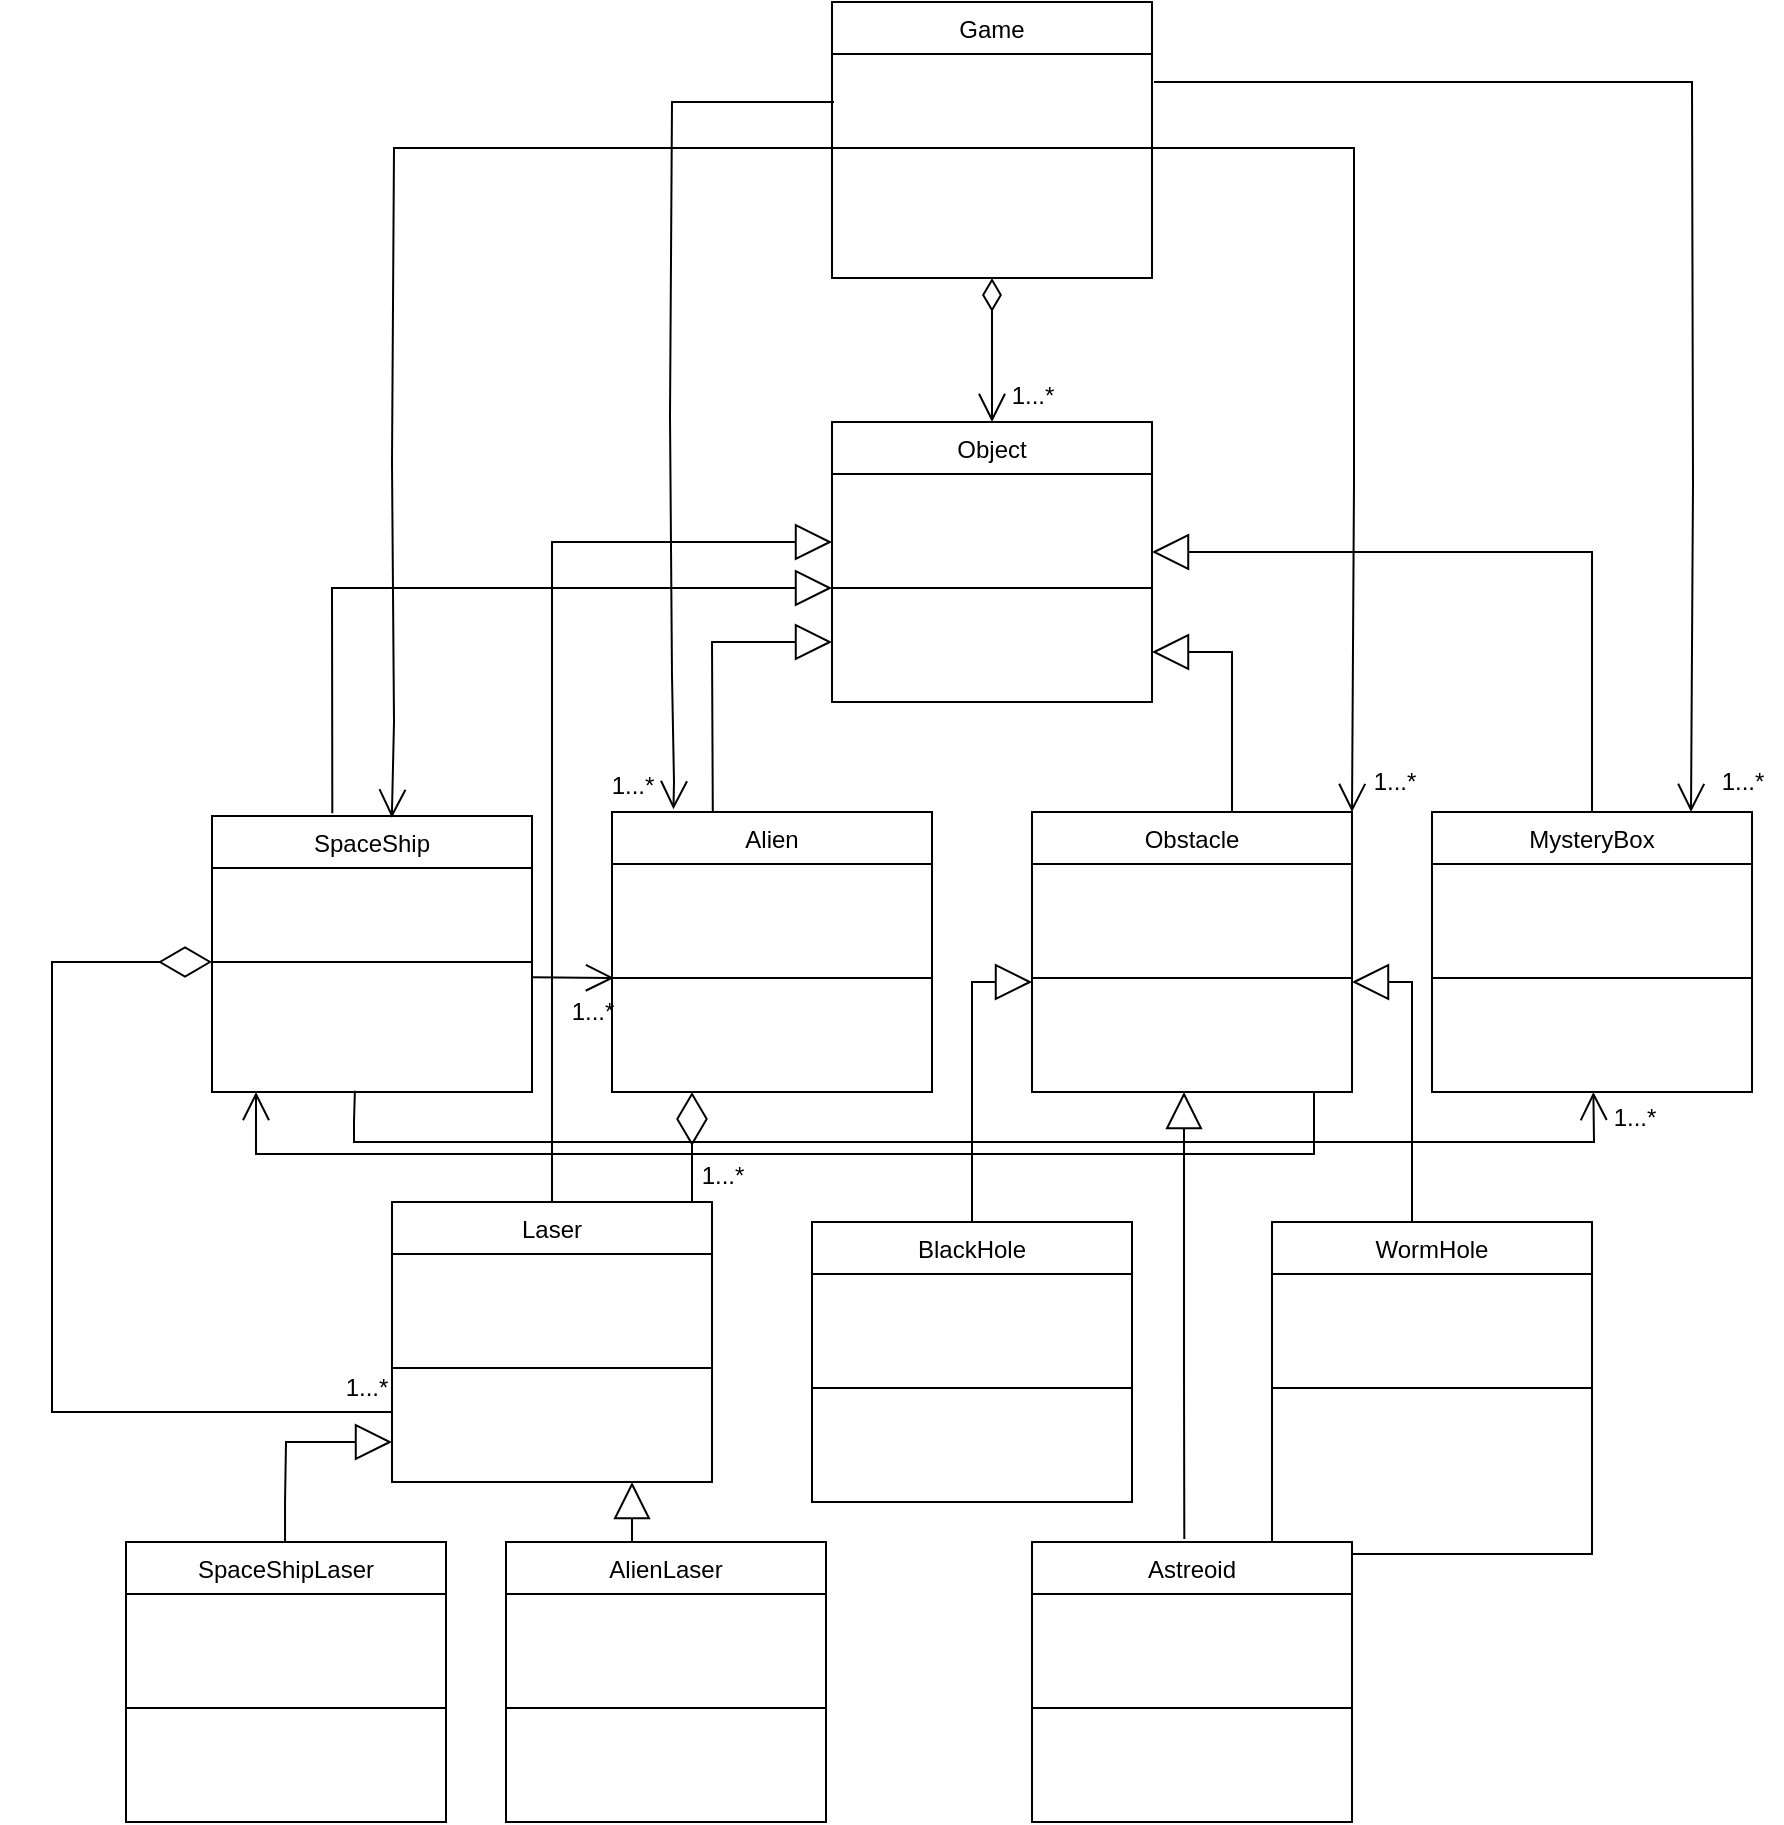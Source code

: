 <mxfile version="21.1.4" type="github">
  <diagram id="lubm0k9jyPDdO1Zf7azb" name="Sayfa -1">
    <mxGraphModel dx="2117" dy="541" grid="1" gridSize="10" guides="1" tooltips="1" connect="1" arrows="1" fold="1" page="1" pageScale="1" pageWidth="827" pageHeight="1169" math="0" shadow="0">
      <root>
        <mxCell id="WIyWlLk6GJQsqaUBKTNV-0" />
        <mxCell id="WIyWlLk6GJQsqaUBKTNV-1" parent="WIyWlLk6GJQsqaUBKTNV-0" />
        <mxCell id="gMKxESJ84tpYG7xQci_V-18" value="" style="endArrow=open;html=1;endSize=12;startArrow=diamondThin;startSize=14;startFill=0;edgeStyle=orthogonalEdgeStyle;align=left;verticalAlign=bottom;rounded=0;" parent="WIyWlLk6GJQsqaUBKTNV-1" edge="1">
          <mxGeometry x="-1" y="3" relative="1" as="geometry">
            <mxPoint x="59" y="218" as="sourcePoint" />
            <mxPoint x="59" y="290" as="targetPoint" />
            <Array as="points">
              <mxPoint x="59" y="288" />
            </Array>
          </mxGeometry>
        </mxCell>
        <mxCell id="zkfFHV4jXpPFQw0GAbJ--0" value="Game" style="swimlane;fontStyle=0;align=center;verticalAlign=top;childLayout=stackLayout;horizontal=1;startSize=26;horizontalStack=0;resizeParent=1;resizeLast=0;collapsible=1;marginBottom=0;rounded=0;shadow=0;strokeWidth=1;" parent="WIyWlLk6GJQsqaUBKTNV-1" vertex="1">
          <mxGeometry x="-21" y="80" width="160" height="138" as="geometry">
            <mxRectangle x="230" y="140" width="160" height="26" as="alternateBounds" />
          </mxGeometry>
        </mxCell>
        <mxCell id="Vok7YTthwsA8ZRmeQMo5-18" value="" style="endArrow=open;endFill=1;endSize=12;html=1;rounded=0;entryX=0.192;entryY=-0.01;entryDx=0;entryDy=0;entryPerimeter=0;" edge="1" parent="zkfFHV4jXpPFQw0GAbJ--0" target="gMKxESJ84tpYG7xQci_V-3">
          <mxGeometry width="160" relative="1" as="geometry">
            <mxPoint x="1" y="50" as="sourcePoint" />
            <mxPoint x="-81" y="385" as="targetPoint" />
            <Array as="points">
              <mxPoint x="-80" y="50" />
              <mxPoint x="-81" y="207" />
              <mxPoint x="-80" y="337" />
              <mxPoint x="-79" y="390" />
            </Array>
          </mxGeometry>
        </mxCell>
        <mxCell id="zkfFHV4jXpPFQw0GAbJ--4" value="" style="line;html=1;strokeWidth=1;align=left;verticalAlign=middle;spacingTop=-1;spacingLeft=3;spacingRight=3;rotatable=0;labelPosition=right;points=[];portConstraint=eastwest;" parent="zkfFHV4jXpPFQw0GAbJ--0" vertex="1">
          <mxGeometry y="26" width="160" height="94" as="geometry" />
        </mxCell>
        <mxCell id="zkfFHV4jXpPFQw0GAbJ--6" value="SpaceShip" style="swimlane;fontStyle=0;align=center;verticalAlign=top;childLayout=stackLayout;horizontal=1;startSize=26;horizontalStack=0;resizeParent=1;resizeLast=0;collapsible=1;marginBottom=0;rounded=0;shadow=0;strokeWidth=1;" parent="WIyWlLk6GJQsqaUBKTNV-1" vertex="1">
          <mxGeometry x="-331" y="487" width="160" height="138" as="geometry">
            <mxRectangle x="130" y="380" width="160" height="26" as="alternateBounds" />
          </mxGeometry>
        </mxCell>
        <mxCell id="zkfFHV4jXpPFQw0GAbJ--9" value="" style="line;html=1;strokeWidth=1;align=left;verticalAlign=middle;spacingTop=-1;spacingLeft=3;spacingRight=3;rotatable=0;labelPosition=right;points=[];portConstraint=eastwest;" parent="zkfFHV4jXpPFQw0GAbJ--6" vertex="1">
          <mxGeometry y="26" width="160" height="94" as="geometry" />
        </mxCell>
        <mxCell id="zkfFHV4jXpPFQw0GAbJ--17" value="Object" style="swimlane;fontStyle=0;align=center;verticalAlign=top;childLayout=stackLayout;horizontal=1;startSize=26;horizontalStack=0;resizeParent=1;resizeLast=0;collapsible=1;marginBottom=0;rounded=0;shadow=0;strokeWidth=1;" parent="WIyWlLk6GJQsqaUBKTNV-1" vertex="1">
          <mxGeometry x="-21" y="290" width="160" height="140" as="geometry">
            <mxRectangle x="550" y="140" width="160" height="26" as="alternateBounds" />
          </mxGeometry>
        </mxCell>
        <mxCell id="zkfFHV4jXpPFQw0GAbJ--23" value="" style="line;html=1;strokeWidth=1;align=left;verticalAlign=middle;spacingTop=-1;spacingLeft=3;spacingRight=3;rotatable=0;labelPosition=right;points=[];portConstraint=eastwest;" parent="zkfFHV4jXpPFQw0GAbJ--17" vertex="1">
          <mxGeometry y="26" width="160" height="114" as="geometry" />
        </mxCell>
        <mxCell id="gMKxESJ84tpYG7xQci_V-3" value="Alien" style="swimlane;fontStyle=0;align=center;verticalAlign=top;childLayout=stackLayout;horizontal=1;startSize=26;horizontalStack=0;resizeParent=1;resizeLast=0;collapsible=1;marginBottom=0;rounded=0;shadow=0;strokeWidth=1;" parent="WIyWlLk6GJQsqaUBKTNV-1" vertex="1">
          <mxGeometry x="-131" y="485" width="160" height="140" as="geometry">
            <mxRectangle x="550" y="140" width="160" height="26" as="alternateBounds" />
          </mxGeometry>
        </mxCell>
        <mxCell id="gMKxESJ84tpYG7xQci_V-4" value="" style="line;html=1;strokeWidth=1;align=left;verticalAlign=middle;spacingTop=-1;spacingLeft=3;spacingRight=3;rotatable=0;labelPosition=right;points=[];portConstraint=eastwest;" parent="gMKxESJ84tpYG7xQci_V-3" vertex="1">
          <mxGeometry y="26" width="160" height="114" as="geometry" />
        </mxCell>
        <mxCell id="Vok7YTthwsA8ZRmeQMo5-11" value="" style="endArrow=open;endFill=1;endSize=12;html=1;rounded=0;" edge="1" parent="gMKxESJ84tpYG7xQci_V-3">
          <mxGeometry width="160" relative="1" as="geometry">
            <mxPoint x="-40" y="82.67" as="sourcePoint" />
            <mxPoint x="1" y="83" as="targetPoint" />
          </mxGeometry>
        </mxCell>
        <mxCell id="gMKxESJ84tpYG7xQci_V-5" value="Laser" style="swimlane;fontStyle=0;align=center;verticalAlign=top;childLayout=stackLayout;horizontal=1;startSize=26;horizontalStack=0;resizeParent=1;resizeLast=0;collapsible=1;marginBottom=0;rounded=0;shadow=0;strokeWidth=1;" parent="WIyWlLk6GJQsqaUBKTNV-1" vertex="1">
          <mxGeometry x="-241" y="680" width="160" height="140" as="geometry">
            <mxRectangle x="550" y="140" width="160" height="26" as="alternateBounds" />
          </mxGeometry>
        </mxCell>
        <mxCell id="gMKxESJ84tpYG7xQci_V-6" value="" style="line;html=1;strokeWidth=1;align=left;verticalAlign=middle;spacingTop=-1;spacingLeft=3;spacingRight=3;rotatable=0;labelPosition=right;points=[];portConstraint=eastwest;" parent="gMKxESJ84tpYG7xQci_V-5" vertex="1">
          <mxGeometry y="26" width="160" height="114" as="geometry" />
        </mxCell>
        <mxCell id="gMKxESJ84tpYG7xQci_V-7" value="Obstacle" style="swimlane;fontStyle=0;align=center;verticalAlign=top;childLayout=stackLayout;horizontal=1;startSize=26;horizontalStack=0;resizeParent=1;resizeLast=0;collapsible=1;marginBottom=0;rounded=0;shadow=0;strokeWidth=1;" parent="WIyWlLk6GJQsqaUBKTNV-1" vertex="1">
          <mxGeometry x="79" y="485" width="160" height="140" as="geometry">
            <mxRectangle x="550" y="140" width="160" height="26" as="alternateBounds" />
          </mxGeometry>
        </mxCell>
        <mxCell id="gMKxESJ84tpYG7xQci_V-8" value="" style="line;html=1;strokeWidth=1;align=left;verticalAlign=middle;spacingTop=-1;spacingLeft=3;spacingRight=3;rotatable=0;labelPosition=right;points=[];portConstraint=eastwest;" parent="gMKxESJ84tpYG7xQci_V-7" vertex="1">
          <mxGeometry y="26" width="160" height="114" as="geometry" />
        </mxCell>
        <mxCell id="gMKxESJ84tpYG7xQci_V-31" value="" style="endArrow=block;endSize=16;endFill=0;html=1;rounded=0;" parent="gMKxESJ84tpYG7xQci_V-7" edge="1">
          <mxGeometry width="160" relative="1" as="geometry">
            <mxPoint x="190" y="205" as="sourcePoint" />
            <mxPoint x="160" y="85" as="targetPoint" />
            <Array as="points">
              <mxPoint x="190" y="85" />
            </Array>
          </mxGeometry>
        </mxCell>
        <mxCell id="gMKxESJ84tpYG7xQci_V-9" value="BlackHole" style="swimlane;fontStyle=0;align=center;verticalAlign=top;childLayout=stackLayout;horizontal=1;startSize=26;horizontalStack=0;resizeParent=1;resizeLast=0;collapsible=1;marginBottom=0;rounded=0;shadow=0;strokeWidth=1;" parent="WIyWlLk6GJQsqaUBKTNV-1" vertex="1">
          <mxGeometry x="-31" y="690" width="160" height="140" as="geometry">
            <mxRectangle x="550" y="140" width="160" height="26" as="alternateBounds" />
          </mxGeometry>
        </mxCell>
        <mxCell id="gMKxESJ84tpYG7xQci_V-10" value="" style="line;html=1;strokeWidth=1;align=left;verticalAlign=middle;spacingTop=-1;spacingLeft=3;spacingRight=3;rotatable=0;labelPosition=right;points=[];portConstraint=eastwest;" parent="gMKxESJ84tpYG7xQci_V-9" vertex="1">
          <mxGeometry y="26" width="160" height="114" as="geometry" />
        </mxCell>
        <mxCell id="gMKxESJ84tpYG7xQci_V-11" value="WormHole" style="swimlane;fontStyle=0;align=center;verticalAlign=top;childLayout=stackLayout;horizontal=1;startSize=26;horizontalStack=0;resizeParent=1;resizeLast=0;collapsible=1;marginBottom=0;rounded=0;shadow=0;strokeWidth=1;" parent="WIyWlLk6GJQsqaUBKTNV-1" vertex="1">
          <mxGeometry x="199" y="690" width="160" height="166" as="geometry">
            <mxRectangle x="550" y="140" width="160" height="26" as="alternateBounds" />
          </mxGeometry>
        </mxCell>
        <mxCell id="gMKxESJ84tpYG7xQci_V-12" value="" style="line;html=1;strokeWidth=1;align=left;verticalAlign=middle;spacingTop=-1;spacingLeft=3;spacingRight=3;rotatable=0;labelPosition=right;points=[];portConstraint=eastwest;" parent="gMKxESJ84tpYG7xQci_V-11" vertex="1">
          <mxGeometry y="26" width="160" height="114" as="geometry" />
        </mxCell>
        <mxCell id="gMKxESJ84tpYG7xQci_V-13" value="Astreoid" style="swimlane;fontStyle=0;align=center;verticalAlign=top;childLayout=stackLayout;horizontal=1;startSize=26;horizontalStack=0;resizeParent=1;resizeLast=0;collapsible=1;marginBottom=0;rounded=0;shadow=0;strokeWidth=1;" parent="WIyWlLk6GJQsqaUBKTNV-1" vertex="1">
          <mxGeometry x="79" y="850" width="160" height="140" as="geometry">
            <mxRectangle x="550" y="140" width="160" height="26" as="alternateBounds" />
          </mxGeometry>
        </mxCell>
        <mxCell id="gMKxESJ84tpYG7xQci_V-14" value="" style="line;html=1;strokeWidth=1;align=left;verticalAlign=middle;spacingTop=-1;spacingLeft=3;spacingRight=3;rotatable=0;labelPosition=right;points=[];portConstraint=eastwest;" parent="gMKxESJ84tpYG7xQci_V-13" vertex="1">
          <mxGeometry y="26" width="160" height="114" as="geometry" />
        </mxCell>
        <mxCell id="gMKxESJ84tpYG7xQci_V-15" value="MysteryBox" style="swimlane;fontStyle=0;align=center;verticalAlign=top;childLayout=stackLayout;horizontal=1;startSize=26;horizontalStack=0;resizeParent=1;resizeLast=0;collapsible=1;marginBottom=0;rounded=0;shadow=0;strokeWidth=1;" parent="WIyWlLk6GJQsqaUBKTNV-1" vertex="1">
          <mxGeometry x="279" y="485" width="160" height="140" as="geometry">
            <mxRectangle x="550" y="140" width="160" height="26" as="alternateBounds" />
          </mxGeometry>
        </mxCell>
        <mxCell id="gMKxESJ84tpYG7xQci_V-16" value="" style="line;html=1;strokeWidth=1;align=left;verticalAlign=middle;spacingTop=-1;spacingLeft=3;spacingRight=3;rotatable=0;labelPosition=right;points=[];portConstraint=eastwest;" parent="gMKxESJ84tpYG7xQci_V-15" vertex="1">
          <mxGeometry y="26" width="160" height="114" as="geometry" />
        </mxCell>
        <mxCell id="gMKxESJ84tpYG7xQci_V-20" value="" style="endArrow=block;endSize=16;endFill=0;html=1;rounded=0;exitX=0.376;exitY=-0.01;exitDx=0;exitDy=0;exitPerimeter=0;" parent="WIyWlLk6GJQsqaUBKTNV-1" source="zkfFHV4jXpPFQw0GAbJ--6" target="zkfFHV4jXpPFQw0GAbJ--23" edge="1">
          <mxGeometry width="160" relative="1" as="geometry">
            <mxPoint x="-271" y="480" as="sourcePoint" />
            <mxPoint x="-71" y="370" as="targetPoint" />
            <Array as="points">
              <mxPoint x="-271" y="373" />
            </Array>
          </mxGeometry>
        </mxCell>
        <mxCell id="gMKxESJ84tpYG7xQci_V-21" value="" style="endArrow=block;endSize=16;endFill=0;html=1;rounded=0;exitX=0.315;exitY=0.002;exitDx=0;exitDy=0;exitPerimeter=0;" parent="WIyWlLk6GJQsqaUBKTNV-1" source="gMKxESJ84tpYG7xQci_V-3" edge="1">
          <mxGeometry width="160" relative="1" as="geometry">
            <mxPoint x="-81" y="480" as="sourcePoint" />
            <mxPoint x="-21" y="400" as="targetPoint" />
            <Array as="points">
              <mxPoint x="-81" y="400" />
            </Array>
          </mxGeometry>
        </mxCell>
        <mxCell id="gMKxESJ84tpYG7xQci_V-22" value="" style="endArrow=block;endSize=16;endFill=0;html=1;rounded=0;" parent="WIyWlLk6GJQsqaUBKTNV-1" edge="1">
          <mxGeometry width="160" relative="1" as="geometry">
            <mxPoint x="-161" y="680" as="sourcePoint" />
            <mxPoint x="-21" y="350" as="targetPoint" />
            <Array as="points">
              <mxPoint x="-161" y="350" />
            </Array>
          </mxGeometry>
        </mxCell>
        <mxCell id="gMKxESJ84tpYG7xQci_V-27" value="" style="endArrow=block;endSize=16;endFill=0;html=1;rounded=0;" parent="WIyWlLk6GJQsqaUBKTNV-1" edge="1">
          <mxGeometry width="160" relative="1" as="geometry">
            <mxPoint x="179" y="485" as="sourcePoint" />
            <mxPoint x="139" y="405" as="targetPoint" />
            <Array as="points">
              <mxPoint x="179" y="405" />
            </Array>
          </mxGeometry>
        </mxCell>
        <mxCell id="gMKxESJ84tpYG7xQci_V-28" value="" style="endArrow=block;endSize=16;endFill=0;html=1;rounded=0;exitX=0.5;exitY=0;exitDx=0;exitDy=0;" parent="WIyWlLk6GJQsqaUBKTNV-1" source="gMKxESJ84tpYG7xQci_V-15" edge="1">
          <mxGeometry width="160" relative="1" as="geometry">
            <mxPoint x="349" y="485" as="sourcePoint" />
            <mxPoint x="139" y="355" as="targetPoint" />
            <Array as="points">
              <mxPoint x="359" y="355" />
            </Array>
          </mxGeometry>
        </mxCell>
        <mxCell id="gMKxESJ84tpYG7xQci_V-30" value="" style="endArrow=block;endSize=16;endFill=0;html=1;rounded=0;exitX=0.5;exitY=0;exitDx=0;exitDy=0;" parent="WIyWlLk6GJQsqaUBKTNV-1" source="gMKxESJ84tpYG7xQci_V-9" edge="1">
          <mxGeometry width="160" relative="1" as="geometry">
            <mxPoint x="39" y="680" as="sourcePoint" />
            <mxPoint x="79" y="570" as="targetPoint" />
            <Array as="points">
              <mxPoint x="49" y="570" />
            </Array>
          </mxGeometry>
        </mxCell>
        <mxCell id="gMKxESJ84tpYG7xQci_V-32" value="" style="endArrow=block;endSize=16;endFill=0;html=1;rounded=0;exitX=0.476;exitY=-0.011;exitDx=0;exitDy=0;exitPerimeter=0;" parent="WIyWlLk6GJQsqaUBKTNV-1" source="gMKxESJ84tpYG7xQci_V-13" edge="1">
          <mxGeometry width="160" relative="1" as="geometry">
            <mxPoint x="156.04" y="841.78" as="sourcePoint" />
            <mxPoint x="155" y="625" as="targetPoint" />
            <Array as="points">
              <mxPoint x="155" y="765" />
              <mxPoint x="155" y="655" />
              <mxPoint x="155" y="645" />
            </Array>
          </mxGeometry>
        </mxCell>
        <mxCell id="gMKxESJ84tpYG7xQci_V-46" value="" style="endArrow=diamondThin;endFill=0;endSize=24;html=1;rounded=0;exitX=0;exitY=0.75;exitDx=0;exitDy=0;" parent="WIyWlLk6GJQsqaUBKTNV-1" source="gMKxESJ84tpYG7xQci_V-5" edge="1">
          <mxGeometry width="160" relative="1" as="geometry">
            <mxPoint x="-331" y="680" as="sourcePoint" />
            <mxPoint x="-331" y="560" as="targetPoint" />
            <Array as="points">
              <mxPoint x="-411" y="785" />
              <mxPoint x="-411" y="560" />
              <mxPoint x="-381" y="560" />
            </Array>
          </mxGeometry>
        </mxCell>
        <mxCell id="gMKxESJ84tpYG7xQci_V-49" value="" style="endArrow=diamondThin;endFill=0;endSize=24;html=1;rounded=0;entryX=0.25;entryY=1;entryDx=0;entryDy=0;" parent="WIyWlLk6GJQsqaUBKTNV-1" target="gMKxESJ84tpYG7xQci_V-3" edge="1">
          <mxGeometry width="160" relative="1" as="geometry">
            <mxPoint x="-91" y="680" as="sourcePoint" />
            <mxPoint x="69" y="720" as="targetPoint" />
          </mxGeometry>
        </mxCell>
        <mxCell id="gMKxESJ84tpYG7xQci_V-50" value="&lt;span style=&quot;font-weight: normal;&quot;&gt;&lt;font style=&quot;font-size: 12px;&quot;&gt;1...*&lt;br&gt;&lt;/font&gt;&lt;/span&gt;" style="text;align=center;fontStyle=1;verticalAlign=middle;spacingLeft=3;spacingRight=3;strokeColor=none;rotatable=0;points=[[0,0.5],[1,0.5]];portConstraint=eastwest;html=1;" parent="WIyWlLk6GJQsqaUBKTNV-1" vertex="1">
          <mxGeometry x="39" y="264" width="80" height="26" as="geometry" />
        </mxCell>
        <mxCell id="NQD3n6qVmrkn3B2P8fM2-14" value="&lt;span style=&quot;font-weight: 400;&quot;&gt;1...*&lt;br&gt;&lt;/span&gt;" style="text;align=center;fontStyle=1;verticalAlign=middle;spacingLeft=3;spacingRight=3;strokeColor=none;rotatable=0;points=[[0,0.5],[1,0.5]];portConstraint=eastwest;html=1;" parent="WIyWlLk6GJQsqaUBKTNV-1" vertex="1">
          <mxGeometry x="340" y="625" width="80" height="26" as="geometry" />
        </mxCell>
        <mxCell id="NQD3n6qVmrkn3B2P8fM2-15" value="&lt;span style=&quot;font-weight: 400;&quot;&gt;1...*&lt;br&gt;&lt;/span&gt;" style="text;align=center;fontStyle=1;verticalAlign=middle;spacingLeft=3;spacingRight=3;strokeColor=none;rotatable=0;points=[[0,0.5],[1,0.5]];portConstraint=eastwest;html=1;" parent="WIyWlLk6GJQsqaUBKTNV-1" vertex="1">
          <mxGeometry x="-294" y="760" width="80" height="26" as="geometry" />
        </mxCell>
        <mxCell id="NQD3n6qVmrkn3B2P8fM2-21" value="&lt;span style=&quot;font-weight: 400;&quot;&gt;1...*&lt;br&gt;&lt;/span&gt;" style="text;align=center;fontStyle=1;verticalAlign=middle;spacingLeft=3;spacingRight=3;strokeColor=none;rotatable=0;points=[[0,0.5],[1,0.5]];portConstraint=eastwest;html=1;" parent="WIyWlLk6GJQsqaUBKTNV-1" vertex="1">
          <mxGeometry x="-116" y="654" width="80" height="26" as="geometry" />
        </mxCell>
        <mxCell id="NQD3n6qVmrkn3B2P8fM2-24" value="&lt;span style=&quot;font-weight: 400;&quot;&gt;1...*&lt;br&gt;&lt;/span&gt;" style="text;align=center;fontStyle=1;verticalAlign=middle;spacingLeft=3;spacingRight=3;strokeColor=none;rotatable=0;points=[[0,0.5],[1,0.5]];portConstraint=eastwest;html=1;" parent="WIyWlLk6GJQsqaUBKTNV-1" vertex="1">
          <mxGeometry x="-181" y="572" width="80" height="26" as="geometry" />
        </mxCell>
        <mxCell id="NQD3n6qVmrkn3B2P8fM2-37" value="SpaceShipLaser" style="swimlane;fontStyle=0;align=center;verticalAlign=top;childLayout=stackLayout;horizontal=1;startSize=26;horizontalStack=0;resizeParent=1;resizeLast=0;collapsible=1;marginBottom=0;rounded=0;shadow=0;strokeWidth=1;" parent="WIyWlLk6GJQsqaUBKTNV-1" vertex="1">
          <mxGeometry x="-374" y="850" width="160" height="140" as="geometry">
            <mxRectangle x="550" y="140" width="160" height="26" as="alternateBounds" />
          </mxGeometry>
        </mxCell>
        <mxCell id="NQD3n6qVmrkn3B2P8fM2-38" value="" style="line;html=1;strokeWidth=1;align=left;verticalAlign=middle;spacingTop=-1;spacingLeft=3;spacingRight=3;rotatable=0;labelPosition=right;points=[];portConstraint=eastwest;" parent="NQD3n6qVmrkn3B2P8fM2-37" vertex="1">
          <mxGeometry y="26" width="160" height="114" as="geometry" />
        </mxCell>
        <mxCell id="NQD3n6qVmrkn3B2P8fM2-39" value="AlienLaser" style="swimlane;fontStyle=0;align=center;verticalAlign=top;childLayout=stackLayout;horizontal=1;startSize=26;horizontalStack=0;resizeParent=1;resizeLast=0;collapsible=1;marginBottom=0;rounded=0;shadow=0;strokeWidth=1;" parent="WIyWlLk6GJQsqaUBKTNV-1" vertex="1">
          <mxGeometry x="-184" y="850" width="160" height="140" as="geometry">
            <mxRectangle x="550" y="140" width="160" height="26" as="alternateBounds" />
          </mxGeometry>
        </mxCell>
        <mxCell id="NQD3n6qVmrkn3B2P8fM2-40" value="" style="line;html=1;strokeWidth=1;align=left;verticalAlign=middle;spacingTop=-1;spacingLeft=3;spacingRight=3;rotatable=0;labelPosition=right;points=[];portConstraint=eastwest;" parent="NQD3n6qVmrkn3B2P8fM2-39" vertex="1">
          <mxGeometry y="26" width="160" height="114" as="geometry" />
        </mxCell>
        <mxCell id="NQD3n6qVmrkn3B2P8fM2-41" value="" style="endArrow=block;endSize=16;endFill=0;html=1;rounded=0;" parent="WIyWlLk6GJQsqaUBKTNV-1" edge="1">
          <mxGeometry width="160" relative="1" as="geometry">
            <mxPoint x="-121" y="850" as="sourcePoint" />
            <mxPoint x="-121" y="820" as="targetPoint" />
            <Array as="points">
              <mxPoint x="-121" y="850" />
              <mxPoint x="-121" y="840" />
            </Array>
          </mxGeometry>
        </mxCell>
        <mxCell id="NQD3n6qVmrkn3B2P8fM2-42" value="" style="endArrow=block;endSize=16;endFill=0;html=1;rounded=0;" parent="WIyWlLk6GJQsqaUBKTNV-1" edge="1">
          <mxGeometry width="160" relative="1" as="geometry">
            <mxPoint x="-294.48" y="830" as="sourcePoint" />
            <mxPoint x="-241" y="800" as="targetPoint" />
            <Array as="points">
              <mxPoint x="-294.48" y="850" />
              <mxPoint x="-294.48" y="830" />
              <mxPoint x="-294" y="800" />
            </Array>
          </mxGeometry>
        </mxCell>
        <mxCell id="Vok7YTthwsA8ZRmeQMo5-2" value="" style="endArrow=open;endFill=1;endSize=12;html=1;rounded=0;entryX=1;entryY=0;entryDx=0;entryDy=0;" edge="1" parent="WIyWlLk6GJQsqaUBKTNV-1" target="gMKxESJ84tpYG7xQci_V-7">
          <mxGeometry width="160" relative="1" as="geometry">
            <mxPoint x="139" y="153" as="sourcePoint" />
            <mxPoint x="180" y="200" as="targetPoint" />
            <Array as="points">
              <mxPoint x="240" y="153" />
              <mxPoint x="240" y="320" />
            </Array>
          </mxGeometry>
        </mxCell>
        <mxCell id="Vok7YTthwsA8ZRmeQMo5-5" value="" style="endArrow=open;endFill=1;endSize=12;html=1;rounded=0;entryX=0.562;entryY=0.006;entryDx=0;entryDy=0;exitX=0.006;exitY=0.5;exitDx=0;exitDy=0;exitPerimeter=0;entryPerimeter=0;" edge="1" parent="WIyWlLk6GJQsqaUBKTNV-1" source="zkfFHV4jXpPFQw0GAbJ--4" target="zkfFHV4jXpPFQw0GAbJ--6">
          <mxGeometry width="160" relative="1" as="geometry">
            <mxPoint x="-140" y="153" as="sourcePoint" />
            <mxPoint x="-40" y="485" as="targetPoint" />
            <Array as="points">
              <mxPoint x="-40" y="153" />
              <mxPoint x="-240" y="153" />
              <mxPoint x="-241" y="310" />
              <mxPoint x="-240" y="440" />
            </Array>
          </mxGeometry>
        </mxCell>
        <mxCell id="Vok7YTthwsA8ZRmeQMo5-7" value="" style="endArrow=open;endFill=1;endSize=12;html=1;rounded=0;exitX=0.018;exitY=0.054;exitDx=0;exitDy=0;exitPerimeter=0;" edge="1" parent="WIyWlLk6GJQsqaUBKTNV-1" target="gMKxESJ84tpYG7xQci_V-16">
          <mxGeometry width="160" relative="1" as="geometry">
            <mxPoint x="-259.56" y="624.404" as="sourcePoint" />
            <mxPoint x="560" y="650" as="targetPoint" />
            <Array as="points">
              <mxPoint x="-260" y="640" />
              <mxPoint x="-260" y="650" />
              <mxPoint x="-200" y="650" />
              <mxPoint x="-70" y="650" />
              <mxPoint x="200" y="650" />
              <mxPoint x="250" y="650" />
              <mxPoint x="310" y="650" />
              <mxPoint x="360" y="650" />
            </Array>
          </mxGeometry>
        </mxCell>
        <mxCell id="Vok7YTthwsA8ZRmeQMo5-14" value="" style="endArrow=open;endFill=1;endSize=12;html=1;rounded=0;entryX=1;entryY=0;entryDx=0;entryDy=0;" edge="1" parent="WIyWlLk6GJQsqaUBKTNV-1">
          <mxGeometry width="160" relative="1" as="geometry">
            <mxPoint x="140" y="120" as="sourcePoint" />
            <mxPoint x="408.5" y="485" as="targetPoint" />
            <Array as="points">
              <mxPoint x="360" y="120" />
              <mxPoint x="409" y="120" />
              <mxPoint x="409.5" y="320" />
            </Array>
          </mxGeometry>
        </mxCell>
        <mxCell id="Vok7YTthwsA8ZRmeQMo5-15" value="1...*" style="text;html=1;align=center;verticalAlign=middle;resizable=0;points=[];autosize=1;strokeColor=none;fillColor=none;" vertex="1" parent="WIyWlLk6GJQsqaUBKTNV-1">
          <mxGeometry x="414" y="455" width="40" height="30" as="geometry" />
        </mxCell>
        <mxCell id="Vok7YTthwsA8ZRmeQMo5-16" value="1...*" style="text;html=1;align=center;verticalAlign=middle;resizable=0;points=[];autosize=1;strokeColor=none;fillColor=none;" vertex="1" parent="WIyWlLk6GJQsqaUBKTNV-1">
          <mxGeometry x="240" y="455" width="40" height="30" as="geometry" />
        </mxCell>
        <mxCell id="Vok7YTthwsA8ZRmeQMo5-17" value="" style="endArrow=open;endFill=1;endSize=12;html=1;rounded=0;" edge="1" parent="WIyWlLk6GJQsqaUBKTNV-1">
          <mxGeometry width="160" relative="1" as="geometry">
            <mxPoint x="220" y="625" as="sourcePoint" />
            <mxPoint x="-309" y="625" as="targetPoint" />
            <Array as="points">
              <mxPoint x="220" y="656" />
              <mxPoint x="151" y="656" />
              <mxPoint x="-119" y="656" />
              <mxPoint x="-249" y="656" />
              <mxPoint x="-309" y="656" />
              <mxPoint x="-309" y="646" />
            </Array>
          </mxGeometry>
        </mxCell>
        <mxCell id="Vok7YTthwsA8ZRmeQMo5-19" value="1...*" style="text;html=1;align=center;verticalAlign=middle;resizable=0;points=[];autosize=1;strokeColor=none;fillColor=none;" vertex="1" parent="WIyWlLk6GJQsqaUBKTNV-1">
          <mxGeometry x="-141" y="457" width="40" height="30" as="geometry" />
        </mxCell>
      </root>
    </mxGraphModel>
  </diagram>
</mxfile>
